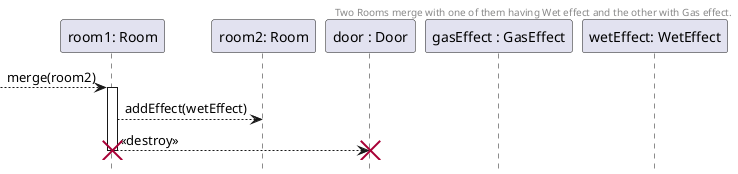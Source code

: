 @startuml RoomMergeWithDifferentEffects
header Two Rooms merge with one of them having Wet effect and the other with Gas effect.
hide footbox

participant R1 as "room1: Room"
participant R2 as "room2: Room"
participant D as "door : Door"

participant G as "gasEffect : GasEffect"
participant W as "wetEffect: WetEffect"

--> R1 ++: merge(room2)
R1 --> R2 : addEffect(wetEffect)



R1 --> D : <<destroy>>
destroy R1
destroy D



